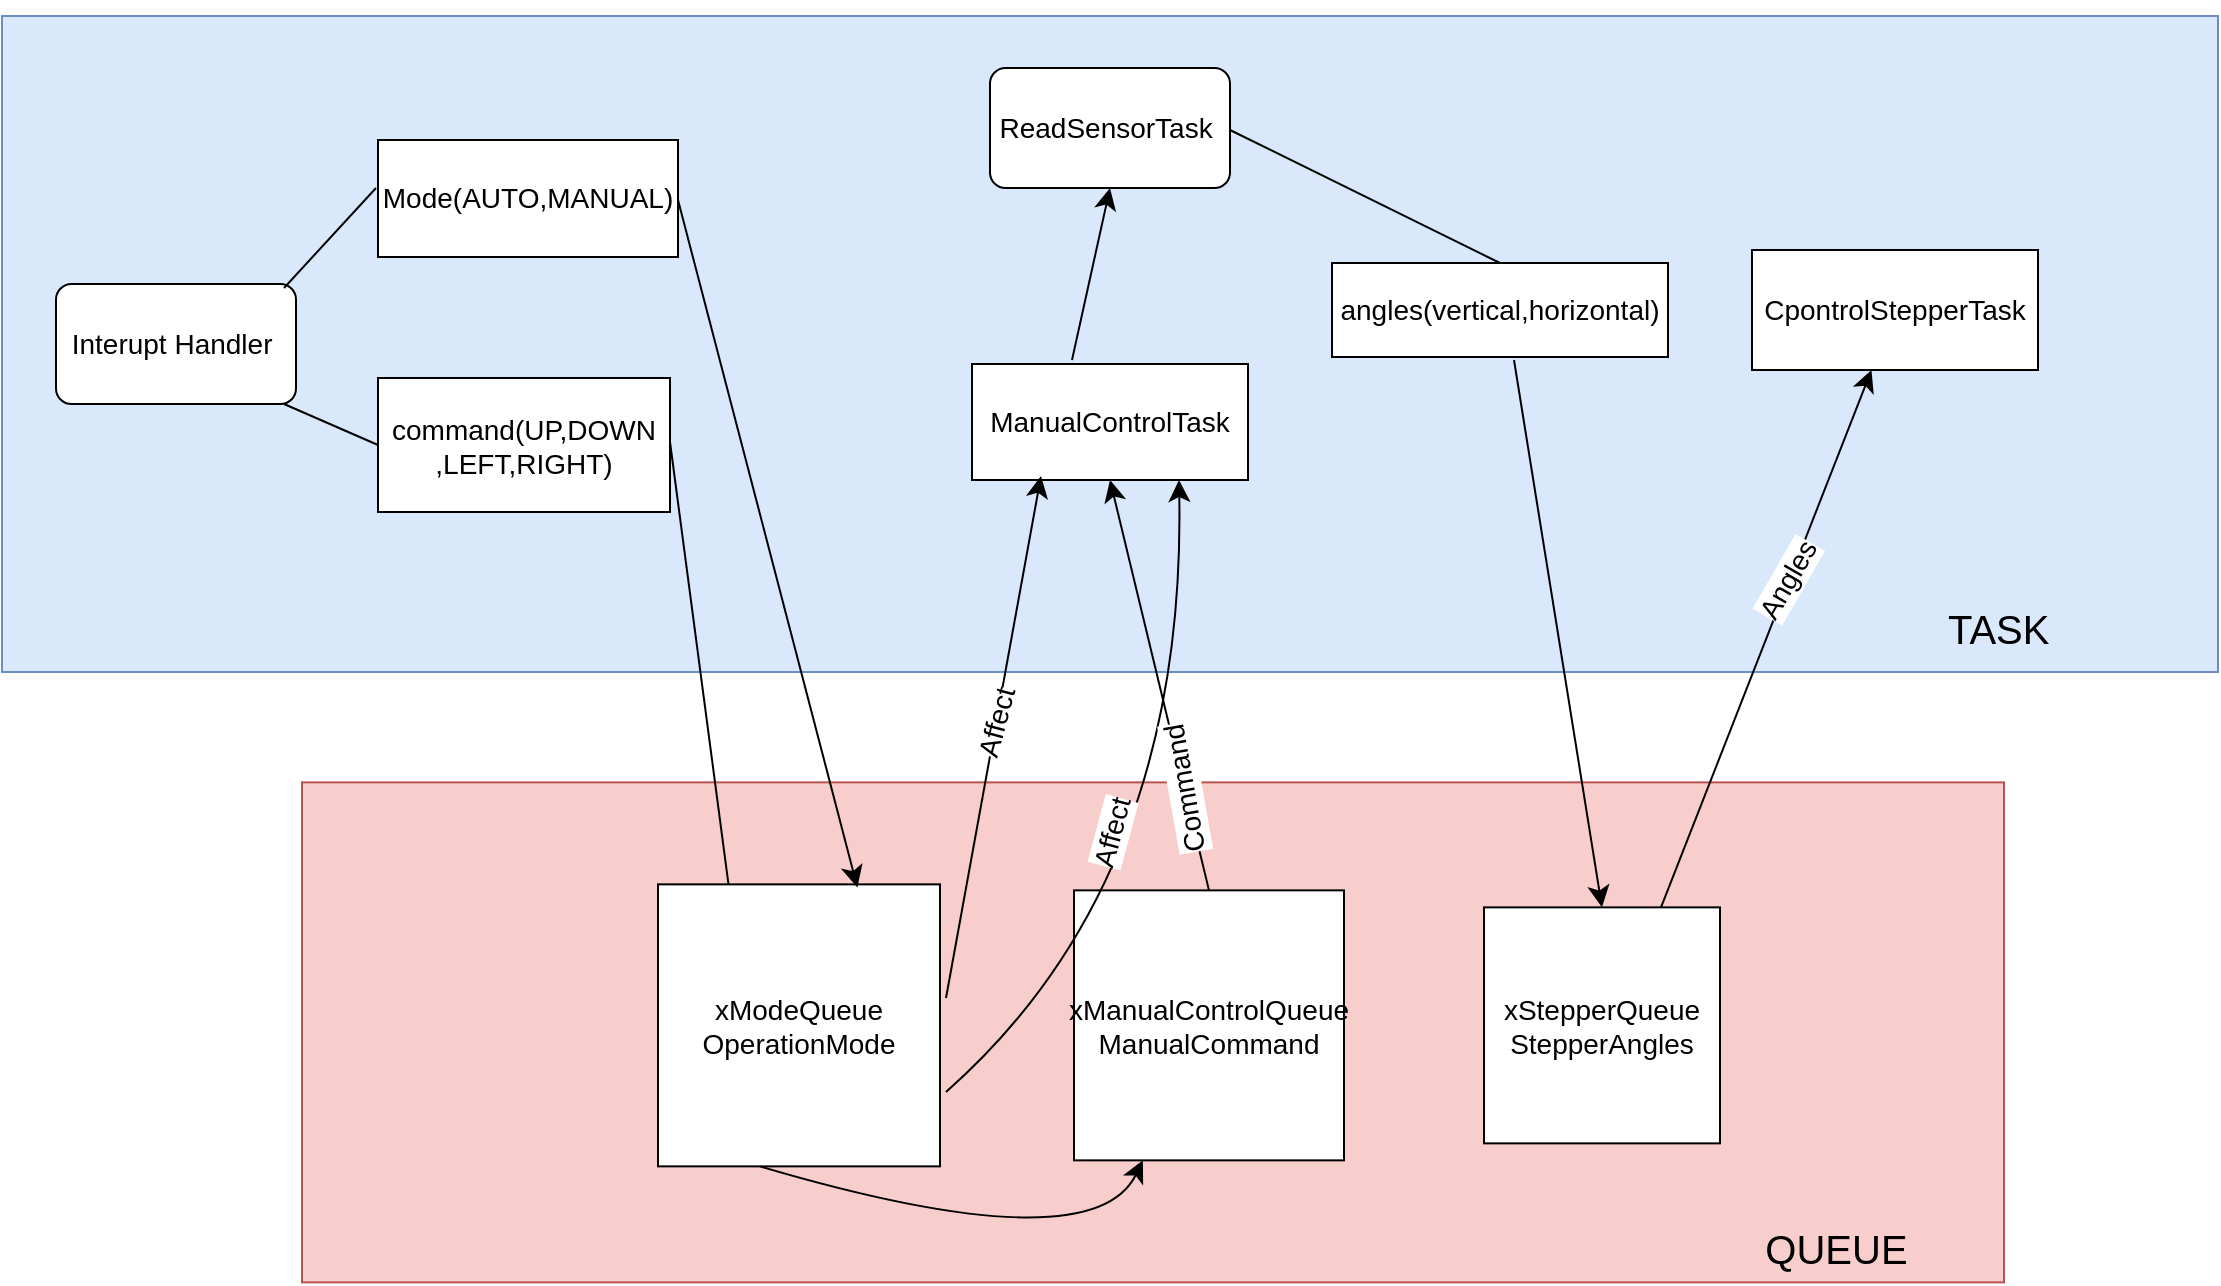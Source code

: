 <mxfile version="25.0.3">
  <diagram name="Trang-1" id="yQ-BdcxPrvuc2Bp-jr8A">
    <mxGraphModel dx="1900" dy="1229" grid="0" gridSize="10" guides="1" tooltips="1" connect="1" arrows="1" fold="1" page="0" pageScale="1" pageWidth="827" pageHeight="1169" math="0" shadow="0">
      <root>
        <mxCell id="0" />
        <mxCell id="1" parent="0" />
        <mxCell id="oy7EFxS0b-JOu3JvqDUI-35" value="&lt;div&gt;&lt;br&gt;&lt;/div&gt;&lt;div&gt;&lt;br&gt;&lt;/div&gt;&lt;div&gt;&lt;br&gt;&lt;/div&gt;&lt;div&gt;&lt;br&gt;&lt;/div&gt;&lt;div&gt;&lt;br&gt;&lt;/div&gt;&lt;div&gt;&lt;br&gt;&lt;/div&gt;&lt;div&gt;&lt;br&gt;&lt;/div&gt;&lt;div&gt;&lt;br&gt;&lt;/div&gt;&lt;div&gt;&lt;br&gt;&lt;/div&gt;&lt;div&gt;&lt;br&gt;&lt;/div&gt;&lt;div&gt;&lt;br&gt;&lt;/div&gt;&lt;div&gt;&lt;br&gt;&lt;/div&gt;&lt;div&gt;&lt;br&gt;&lt;/div&gt;&lt;div&gt;&lt;br&gt;&lt;/div&gt;&lt;div&gt;&lt;br&gt;&lt;/div&gt;&lt;div&gt;&lt;br&gt;&lt;/div&gt;&lt;div&gt;&lt;br&gt;&lt;/div&gt;&lt;div&gt;&lt;br&gt;&lt;/div&gt;&lt;div&gt;&lt;font style=&quot;font-size: 20px;&quot;&gt;&amp;nbsp; &amp;nbsp; &amp;nbsp; &amp;nbsp; &amp;nbsp; &amp;nbsp; &amp;nbsp; &amp;nbsp; &amp;nbsp; &amp;nbsp; &amp;nbsp; &amp;nbsp; &amp;nbsp; &amp;nbsp; &amp;nbsp; &amp;nbsp; &amp;nbsp; &amp;nbsp; &amp;nbsp; &amp;nbsp; &amp;nbsp; &amp;nbsp; &amp;nbsp; &amp;nbsp; &amp;nbsp; &amp;nbsp; &amp;nbsp; &amp;nbsp; &amp;nbsp; &amp;nbsp; &amp;nbsp; &amp;nbsp; &amp;nbsp; &amp;nbsp; &amp;nbsp; &amp;nbsp; &amp;nbsp; &amp;nbsp; &amp;nbsp; &amp;nbsp; &amp;nbsp; &amp;nbsp; &amp;nbsp; &amp;nbsp; &amp;nbsp; &amp;nbsp; &amp;nbsp; &amp;nbsp; &amp;nbsp; &amp;nbsp; &amp;nbsp; &amp;nbsp; &amp;nbsp; &amp;nbsp; &amp;nbsp; &amp;nbsp; &amp;nbsp; &amp;nbsp; &amp;nbsp; &amp;nbsp; &amp;nbsp; &amp;nbsp; &amp;nbsp; &amp;nbsp; &amp;nbsp; &amp;nbsp; &amp;nbsp; &amp;nbsp; &amp;nbsp; &amp;nbsp; &amp;nbsp; &amp;nbsp; &amp;nbsp; &amp;nbsp; &amp;nbsp; &amp;nbsp; &amp;nbsp; &amp;nbsp; &amp;nbsp; &amp;nbsp; TASK&lt;/font&gt;&lt;/div&gt;&amp;nbsp; &amp;nbsp; &amp;nbsp; &amp;nbsp; &amp;nbsp; &amp;nbsp; &amp;nbsp; &amp;nbsp; &amp;nbsp; &amp;nbsp; &amp;nbsp; &amp;nbsp; &amp;nbsp; &amp;nbsp; &amp;nbsp; &amp;nbsp; &amp;nbsp; &amp;nbsp; &amp;nbsp; &amp;nbsp; &amp;nbsp; &amp;nbsp; &amp;nbsp; &amp;nbsp; &amp;nbsp; &amp;nbsp; &amp;nbsp; &amp;nbsp; &amp;nbsp; &amp;nbsp; &amp;nbsp; &amp;nbsp; &amp;nbsp; &amp;nbsp; &amp;nbsp; &amp;nbsp; &amp;nbsp; &amp;nbsp; &amp;nbsp; &amp;nbsp; &amp;nbsp; &amp;nbsp; &amp;nbsp; &amp;nbsp; &amp;nbsp; &amp;nbsp; &amp;nbsp; &amp;nbsp; &amp;nbsp; &amp;nbsp; &amp;nbsp; &amp;nbsp; &amp;nbsp; &amp;nbsp; &amp;nbsp; &amp;nbsp; &amp;nbsp; &amp;nbsp; &amp;nbsp; &amp;nbsp; &amp;nbsp;" style="rounded=0;whiteSpace=wrap;html=1;fillColor=#dae8fc;strokeColor=#6c8ebf;arcSize=13;fontSize=14;" vertex="1" parent="1">
          <mxGeometry x="-253" y="-37" width="1108" height="328" as="geometry" />
        </mxCell>
        <mxCell id="oy7EFxS0b-JOu3JvqDUI-36" value="Interupt Handler&amp;nbsp;" style="rounded=1;whiteSpace=wrap;html=1;arcSize=13;fontSize=14;" vertex="1" parent="1">
          <mxGeometry x="-226" y="97" width="120" height="60" as="geometry" />
        </mxCell>
        <mxCell id="oy7EFxS0b-JOu3JvqDUI-37" value="Mode(AUTO,MANUAL)" style="rounded=0;whiteSpace=wrap;html=1;arcSize=13;fontSize=14;" vertex="1" parent="1">
          <mxGeometry x="-65" y="25" width="150" height="58.5" as="geometry" />
        </mxCell>
        <mxCell id="oy7EFxS0b-JOu3JvqDUI-38" value="command(UP,DOWN&lt;br&gt;,LEFT,RIGHT)" style="rounded=0;whiteSpace=wrap;html=1;arcSize=13;fontSize=14;" vertex="1" parent="1">
          <mxGeometry x="-65" y="144" width="146" height="67" as="geometry" />
        </mxCell>
        <mxCell id="oy7EFxS0b-JOu3JvqDUI-40" value="&lt;div&gt;&lt;font style=&quot;font-size: 20px;&quot;&gt;&lt;br&gt;&lt;/font&gt;&lt;/div&gt;&lt;font style=&quot;font-size: 20px;&quot;&gt;&lt;div&gt;&lt;font style=&quot;font-size: 20px;&quot;&gt;&lt;br&gt;&lt;/font&gt;&lt;/div&gt;&lt;div&gt;&lt;font style=&quot;font-size: 20px;&quot;&gt;&lt;br&gt;&lt;/font&gt;&lt;/div&gt;&lt;div&gt;&lt;font style=&quot;font-size: 20px;&quot;&gt;&lt;br&gt;&lt;/font&gt;&lt;/div&gt;&amp;nbsp; &amp;nbsp; &amp;nbsp; &amp;nbsp; &amp;nbsp; &amp;nbsp; &amp;nbsp; &amp;nbsp; &amp;nbsp; &amp;nbsp; &amp;nbsp; &amp;nbsp; &amp;nbsp; &amp;nbsp; &amp;nbsp; &amp;nbsp; &amp;nbsp; &amp;nbsp; &amp;nbsp; &amp;nbsp; &amp;nbsp; &amp;nbsp; &amp;nbsp;&amp;nbsp;&lt;/font&gt;&lt;div&gt;&lt;font style=&quot;font-size: 20px;&quot;&gt;&lt;br&gt;&lt;/font&gt;&lt;/div&gt;&lt;div&gt;&lt;font style=&quot;font-size: 20px;&quot;&gt;&lt;br&gt;&lt;/font&gt;&lt;/div&gt;&lt;div&gt;&lt;font style=&quot;font-size: 20px;&quot;&gt;&lt;br&gt;&lt;/font&gt;&lt;/div&gt;&lt;div&gt;&lt;font style=&quot;font-size: 20px;&quot;&gt;&lt;br&gt;&lt;/font&gt;&lt;/div&gt;&lt;div&gt;&lt;span style=&quot;background-color: initial; font-size: 20px;&quot;&gt;&amp;nbsp; &amp;nbsp; &amp;nbsp; &amp;nbsp; &amp;nbsp; &amp;nbsp; &amp;nbsp; &amp;nbsp; &amp;nbsp; &amp;nbsp; &amp;nbsp; &amp;nbsp; &amp;nbsp; &amp;nbsp; &amp;nbsp; &amp;nbsp; &amp;nbsp; &amp;nbsp; &amp;nbsp; &amp;nbsp; &amp;nbsp; &amp;nbsp; &amp;nbsp; &amp;nbsp; &amp;nbsp; &amp;nbsp; &amp;nbsp; &amp;nbsp; &amp;nbsp; &amp;nbsp; &amp;nbsp; &amp;nbsp; &amp;nbsp; &amp;nbsp; &amp;nbsp; &amp;nbsp; &amp;nbsp; &amp;nbsp; &amp;nbsp; &amp;nbsp; &amp;nbsp; &amp;nbsp; &amp;nbsp; &amp;nbsp; &amp;nbsp; &amp;nbsp; &amp;nbsp; &amp;nbsp; &amp;nbsp; &amp;nbsp; &amp;nbsp; &amp;nbsp; &amp;nbsp; &amp;nbsp; &amp;nbsp; &amp;nbsp; &amp;nbsp; &amp;nbsp; &amp;nbsp; &amp;nbsp; &amp;nbsp; &amp;nbsp;QUEUE&lt;/span&gt;&lt;/div&gt;" style="rounded=0;whiteSpace=wrap;html=1;fillColor=#f8cecc;strokeColor=#b85450;arcSize=13;fontSize=14;" vertex="1" parent="1">
          <mxGeometry x="-103" y="346.18" width="851" height="250" as="geometry" />
        </mxCell>
        <mxCell id="oy7EFxS0b-JOu3JvqDUI-41" value="xModeQueue&lt;br&gt;OperationMode" style="whiteSpace=wrap;html=1;aspect=fixed;arcSize=13;fontSize=14;" vertex="1" parent="1">
          <mxGeometry x="75" y="397.18" width="141" height="141" as="geometry" />
        </mxCell>
        <mxCell id="oy7EFxS0b-JOu3JvqDUI-42" value="xManualControlQueue&lt;br&gt;ManualCommand" style="whiteSpace=wrap;html=1;aspect=fixed;arcSize=13;fontSize=14;" vertex="1" parent="1">
          <mxGeometry x="283" y="400.18" width="135" height="135" as="geometry" />
        </mxCell>
        <mxCell id="oy7EFxS0b-JOu3JvqDUI-43" value="xStepperQueue&lt;div&gt;StepperAngles&lt;/div&gt;" style="whiteSpace=wrap;html=1;aspect=fixed;arcSize=13;fontSize=14;" vertex="1" parent="1">
          <mxGeometry x="488" y="408.68" width="118" height="118" as="geometry" />
        </mxCell>
        <mxCell id="oy7EFxS0b-JOu3JvqDUI-44" value="ReadSensorTask&amp;nbsp;" style="rounded=1;whiteSpace=wrap;html=1;arcSize=13;fontSize=14;" vertex="1" parent="1">
          <mxGeometry x="241" y="-11" width="120" height="60" as="geometry" />
        </mxCell>
        <mxCell id="oy7EFxS0b-JOu3JvqDUI-45" value="ManualControlTask" style="rounded=0;whiteSpace=wrap;html=1;arcSize=13;fontSize=14;" vertex="1" parent="1">
          <mxGeometry x="232" y="137" width="138" height="58" as="geometry" />
        </mxCell>
        <mxCell id="oy7EFxS0b-JOu3JvqDUI-46" value="CpontrolStepperTask" style="rounded=0;whiteSpace=wrap;html=1;arcSize=13;fontSize=14;" vertex="1" parent="1">
          <mxGeometry x="622" y="80" width="143" height="60" as="geometry" />
        </mxCell>
        <mxCell id="oy7EFxS0b-JOu3JvqDUI-47" value="angles(vertical,horizontal)" style="rounded=0;whiteSpace=wrap;html=1;arcSize=13;fontSize=14;" vertex="1" parent="1">
          <mxGeometry x="412" y="86.5" width="168" height="47" as="geometry" />
        </mxCell>
        <mxCell id="oy7EFxS0b-JOu3JvqDUI-48" value="" style="endArrow=none;html=1;rounded=0;fontSize=14;startSize=8;endSize=8;curved=1;arcSize=13;" edge="1" parent="1">
          <mxGeometry width="50" height="50" relative="1" as="geometry">
            <mxPoint x="-112" y="99" as="sourcePoint" />
            <mxPoint x="-66" y="49" as="targetPoint" />
          </mxGeometry>
        </mxCell>
        <mxCell id="oy7EFxS0b-JOu3JvqDUI-49" value="" style="endArrow=none;html=1;rounded=0;fontSize=14;startSize=8;endSize=8;curved=1;entryX=0;entryY=0.5;entryDx=0;entryDy=0;arcSize=13;" edge="1" parent="1" target="oy7EFxS0b-JOu3JvqDUI-38">
          <mxGeometry width="50" height="50" relative="1" as="geometry">
            <mxPoint x="-112" y="157" as="sourcePoint" />
            <mxPoint x="-62" y="107" as="targetPoint" />
          </mxGeometry>
        </mxCell>
        <mxCell id="oy7EFxS0b-JOu3JvqDUI-50" value="" style="endArrow=classic;html=1;rounded=0;fontSize=14;startSize=8;endSize=8;curved=1;entryX=0.707;entryY=0.011;entryDx=0;entryDy=0;entryPerimeter=0;arcSize=13;" edge="1" parent="1" target="oy7EFxS0b-JOu3JvqDUI-41">
          <mxGeometry width="50" height="50" relative="1" as="geometry">
            <mxPoint x="85" y="55" as="sourcePoint" />
            <mxPoint x="135" y="5" as="targetPoint" />
          </mxGeometry>
        </mxCell>
        <mxCell id="oy7EFxS0b-JOu3JvqDUI-52" value="" style="endArrow=none;html=1;rounded=0;fontSize=14;startSize=8;endSize=8;curved=1;entryX=0.25;entryY=0;entryDx=0;entryDy=0;arcSize=13;" edge="1" parent="1" target="oy7EFxS0b-JOu3JvqDUI-41">
          <mxGeometry width="50" height="50" relative="1" as="geometry">
            <mxPoint x="81" y="176" as="sourcePoint" />
            <mxPoint x="131" y="126" as="targetPoint" />
          </mxGeometry>
        </mxCell>
        <mxCell id="oy7EFxS0b-JOu3JvqDUI-53" value="" style="endArrow=classic;html=1;rounded=0;fontSize=14;startSize=8;endSize=8;curved=1;arcSize=13;" edge="1" parent="1" target="oy7EFxS0b-JOu3JvqDUI-42">
          <mxGeometry width="50" height="50" relative="1" as="geometry">
            <mxPoint x="126" y="538.18" as="sourcePoint" />
            <mxPoint x="176" y="488.18" as="targetPoint" />
            <Array as="points">
              <mxPoint x="292" y="587.18" />
            </Array>
          </mxGeometry>
        </mxCell>
        <mxCell id="oy7EFxS0b-JOu3JvqDUI-54" value="" style="endArrow=classic;html=1;rounded=0;fontSize=14;startSize=8;endSize=8;curved=1;entryX=0.25;entryY=1;entryDx=0;entryDy=0;arcSize=13;" edge="1" parent="1">
          <mxGeometry width="50" height="50" relative="1" as="geometry">
            <mxPoint x="219" y="454" as="sourcePoint" />
            <mxPoint x="266.5" y="193.0" as="targetPoint" />
          </mxGeometry>
        </mxCell>
        <mxCell id="oy7EFxS0b-JOu3JvqDUI-55" value="Affect" style="edgeLabel;html=1;align=center;verticalAlign=middle;resizable=0;points=[];fontSize=14;rotation=-75;arcSize=13;" vertex="1" connectable="0" parent="oy7EFxS0b-JOu3JvqDUI-54">
          <mxGeometry x="0.617" y="1" relative="1" as="geometry">
            <mxPoint x="-13" y="74" as="offset" />
          </mxGeometry>
        </mxCell>
        <mxCell id="oy7EFxS0b-JOu3JvqDUI-56" value="" style="endArrow=classic;html=1;rounded=0;fontSize=14;startSize=8;endSize=8;curved=1;entryX=0.75;entryY=1;entryDx=0;entryDy=0;arcSize=13;" edge="1" parent="1" target="oy7EFxS0b-JOu3JvqDUI-45">
          <mxGeometry width="50" height="50" relative="1" as="geometry">
            <mxPoint x="219" y="501" as="sourcePoint" />
            <mxPoint x="269" y="451" as="targetPoint" />
            <Array as="points">
              <mxPoint x="339" y="395" />
            </Array>
          </mxGeometry>
        </mxCell>
        <mxCell id="oy7EFxS0b-JOu3JvqDUI-57" value="Affect" style="edgeLabel;html=1;align=center;verticalAlign=middle;resizable=0;points=[];fontSize=14;rotation=-75;arcSize=13;" vertex="1" connectable="0" parent="oy7EFxS0b-JOu3JvqDUI-56">
          <mxGeometry x="0.097" y="20" relative="1" as="geometry">
            <mxPoint x="-17" y="14" as="offset" />
          </mxGeometry>
        </mxCell>
        <mxCell id="oy7EFxS0b-JOu3JvqDUI-58" value="" style="endArrow=classic;html=1;rounded=0;fontSize=14;startSize=8;endSize=8;curved=1;entryX=0.5;entryY=1;entryDx=0;entryDy=0;arcSize=13;exitX=0.5;exitY=0;exitDx=0;exitDy=0;" edge="1" parent="1" source="oy7EFxS0b-JOu3JvqDUI-42" target="oy7EFxS0b-JOu3JvqDUI-45">
          <mxGeometry width="50" height="50" relative="1" as="geometry">
            <mxPoint x="216" y="717" as="sourcePoint" />
            <mxPoint x="266" y="667" as="targetPoint" />
          </mxGeometry>
        </mxCell>
        <mxCell id="oy7EFxS0b-JOu3JvqDUI-59" value="Command" style="edgeLabel;html=1;align=center;verticalAlign=middle;resizable=0;points=[];fontSize=14;rotation=-100;arcSize=13;" vertex="1" connectable="0" parent="oy7EFxS0b-JOu3JvqDUI-58">
          <mxGeometry x="0.525" y="-3" relative="1" as="geometry">
            <mxPoint x="22" y="107" as="offset" />
          </mxGeometry>
        </mxCell>
        <mxCell id="oy7EFxS0b-JOu3JvqDUI-60" value="" style="endArrow=none;html=1;rounded=0;fontSize=14;startSize=8;endSize=8;curved=1;entryX=0.5;entryY=0;entryDx=0;entryDy=0;arcSize=13;" edge="1" parent="1" target="oy7EFxS0b-JOu3JvqDUI-47">
          <mxGeometry width="50" height="50" relative="1" as="geometry">
            <mxPoint x="361" y="20" as="sourcePoint" />
            <mxPoint x="411" y="-30" as="targetPoint" />
          </mxGeometry>
        </mxCell>
        <mxCell id="oy7EFxS0b-JOu3JvqDUI-61" value="" style="endArrow=classic;html=1;rounded=0;fontSize=14;startSize=8;endSize=8;curved=1;entryX=0.5;entryY=1;entryDx=0;entryDy=0;arcSize=13;" edge="1" parent="1" target="oy7EFxS0b-JOu3JvqDUI-44">
          <mxGeometry width="50" height="50" relative="1" as="geometry">
            <mxPoint x="282" y="135" as="sourcePoint" />
            <mxPoint x="332" y="85" as="targetPoint" />
          </mxGeometry>
        </mxCell>
        <mxCell id="oy7EFxS0b-JOu3JvqDUI-62" value="" style="endArrow=classic;html=1;rounded=0;fontSize=14;startSize=8;endSize=8;curved=1;entryX=0.5;entryY=0;entryDx=0;entryDy=0;arcSize=13;" edge="1" parent="1" target="oy7EFxS0b-JOu3JvqDUI-43">
          <mxGeometry width="50" height="50" relative="1" as="geometry">
            <mxPoint x="503" y="135" as="sourcePoint" />
            <mxPoint x="553" y="85" as="targetPoint" />
          </mxGeometry>
        </mxCell>
        <mxCell id="oy7EFxS0b-JOu3JvqDUI-63" value="" style="endArrow=classic;html=1;rounded=0;fontSize=14;startSize=8;endSize=8;curved=1;arcSize=13;exitX=0.75;exitY=0;exitDx=0;exitDy=0;" edge="1" parent="1" source="oy7EFxS0b-JOu3JvqDUI-43" target="oy7EFxS0b-JOu3JvqDUI-46">
          <mxGeometry width="50" height="50" relative="1" as="geometry">
            <mxPoint x="515" y="504" as="sourcePoint" />
            <mxPoint x="565" y="454" as="targetPoint" />
          </mxGeometry>
        </mxCell>
        <mxCell id="oy7EFxS0b-JOu3JvqDUI-64" value="Angles" style="edgeLabel;html=1;align=center;verticalAlign=middle;resizable=0;points=[];fontSize=14;rotation=-60;arcSize=13;" vertex="1" connectable="0" parent="oy7EFxS0b-JOu3JvqDUI-63">
          <mxGeometry x="0.468" y="-3" relative="1" as="geometry">
            <mxPoint x="-17" y="33" as="offset" />
          </mxGeometry>
        </mxCell>
      </root>
    </mxGraphModel>
  </diagram>
</mxfile>
